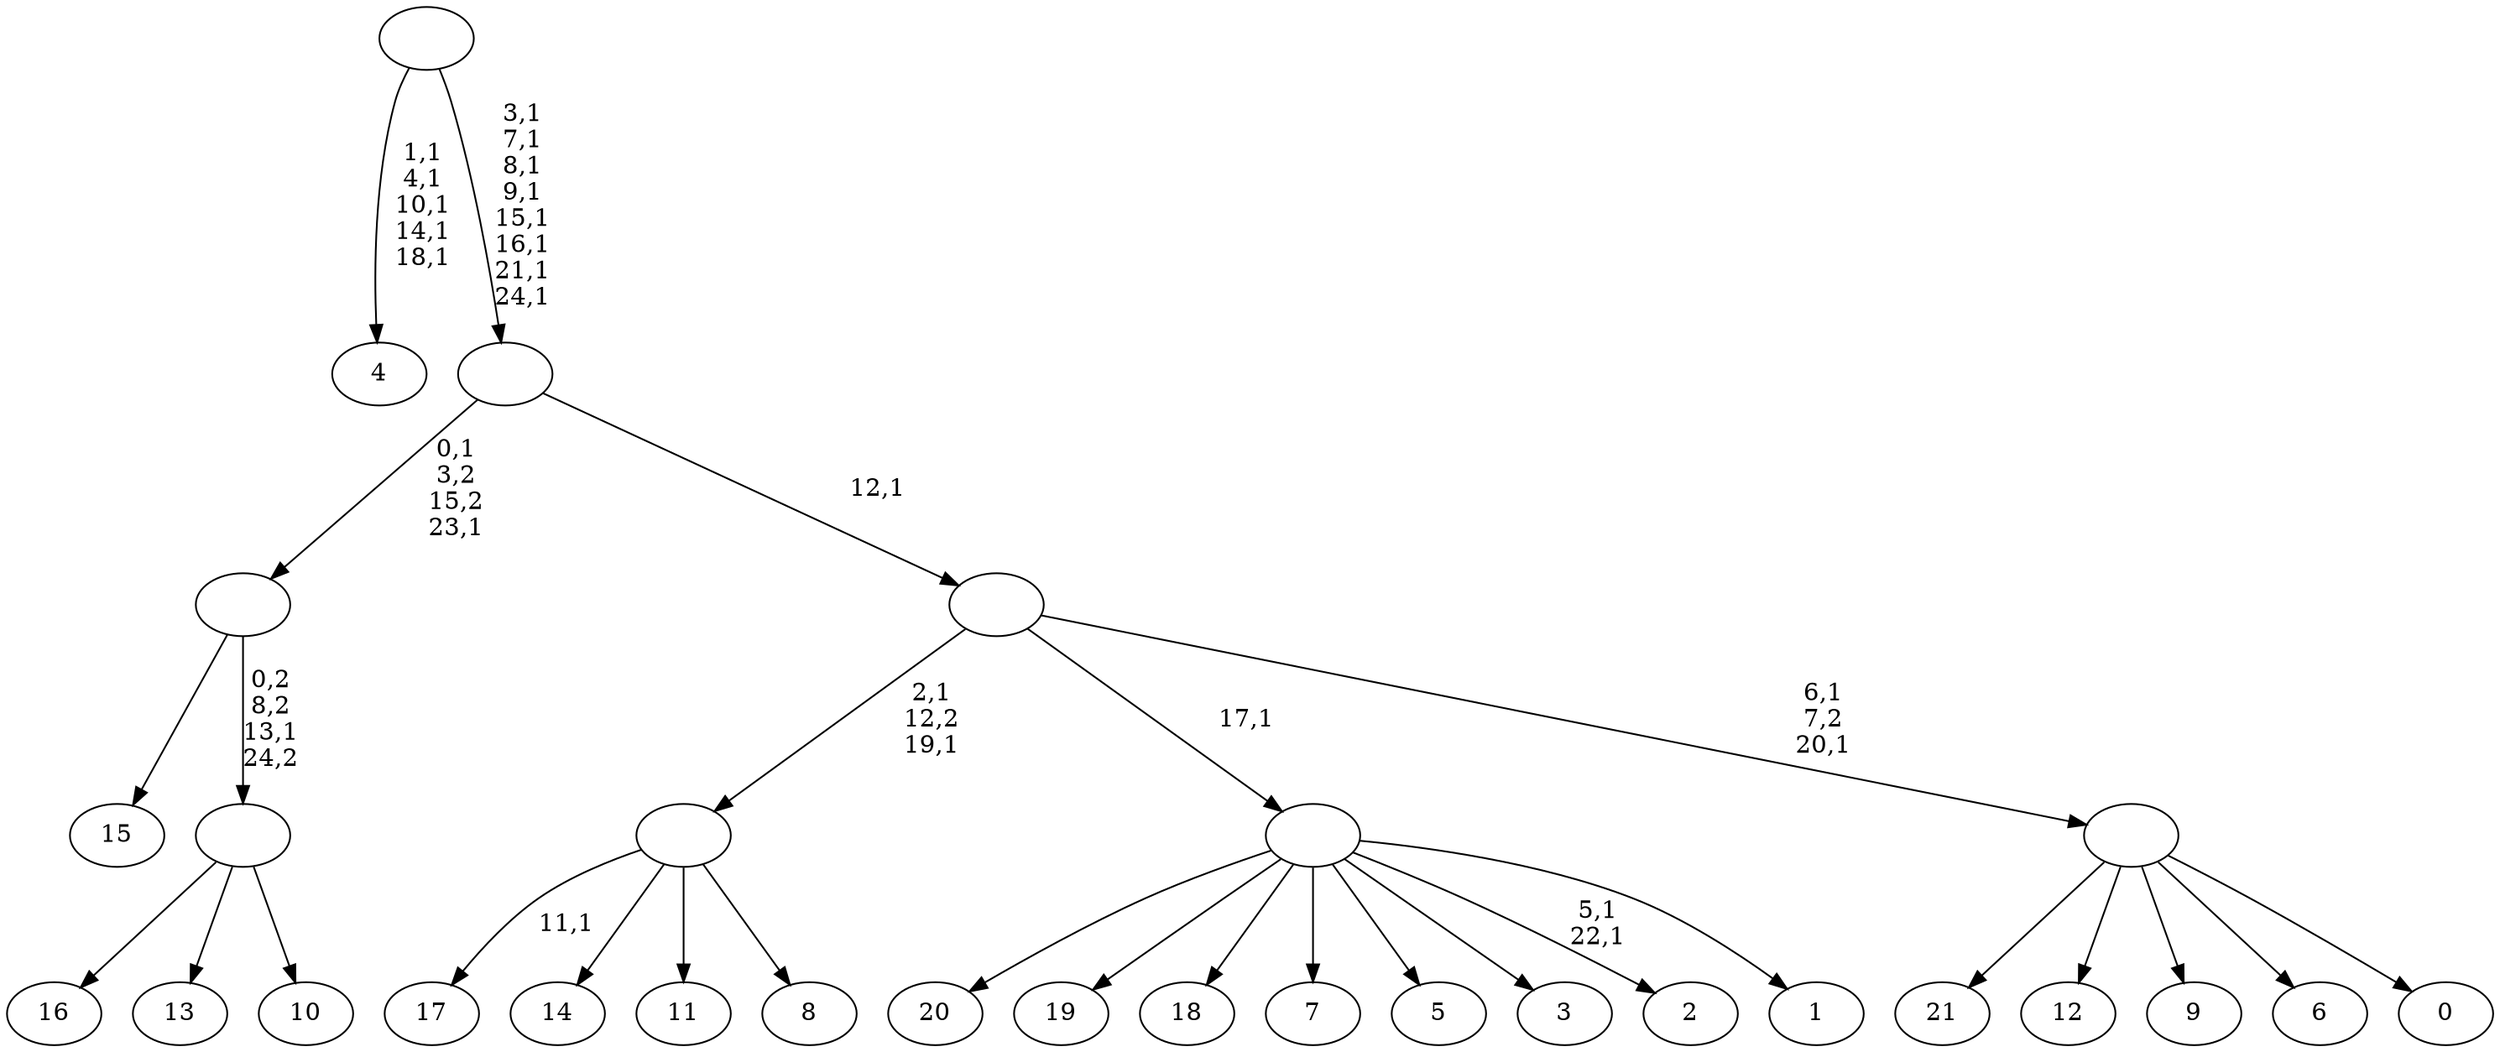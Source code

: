 digraph T {
	47 [label="21"]
	46 [label="20"]
	45 [label="19"]
	44 [label="18"]
	43 [label="17"]
	41 [label="16"]
	40 [label="15"]
	39 [label="14"]
	38 [label="13"]
	37 [label="12"]
	36 [label="11"]
	35 [label="10"]
	34 [label=""]
	33 [label=""]
	31 [label="9"]
	30 [label="8"]
	29 [label=""]
	27 [label="7"]
	26 [label="6"]
	25 [label="5"]
	24 [label="4"]
	18 [label="3"]
	17 [label="2"]
	14 [label="1"]
	13 [label=""]
	12 [label="0"]
	11 [label=""]
	9 [label=""]
	8 [label=""]
	0 [label=""]
	34 -> 41 [label=""]
	34 -> 38 [label=""]
	34 -> 35 [label=""]
	33 -> 40 [label=""]
	33 -> 34 [label="0,2\n8,2\n13,1\n24,2"]
	29 -> 43 [label="11,1"]
	29 -> 39 [label=""]
	29 -> 36 [label=""]
	29 -> 30 [label=""]
	13 -> 17 [label="5,1\n22,1"]
	13 -> 46 [label=""]
	13 -> 45 [label=""]
	13 -> 44 [label=""]
	13 -> 27 [label=""]
	13 -> 25 [label=""]
	13 -> 18 [label=""]
	13 -> 14 [label=""]
	11 -> 47 [label=""]
	11 -> 37 [label=""]
	11 -> 31 [label=""]
	11 -> 26 [label=""]
	11 -> 12 [label=""]
	9 -> 11 [label="6,1\n7,2\n20,1"]
	9 -> 29 [label="2,1\n12,2\n19,1"]
	9 -> 13 [label="17,1"]
	8 -> 33 [label="0,1\n3,2\n15,2\n23,1"]
	8 -> 9 [label="12,1"]
	0 -> 8 [label="3,1\n7,1\n8,1\n9,1\n15,1\n16,1\n21,1\n24,1"]
	0 -> 24 [label="1,1\n4,1\n10,1\n14,1\n18,1"]
}
